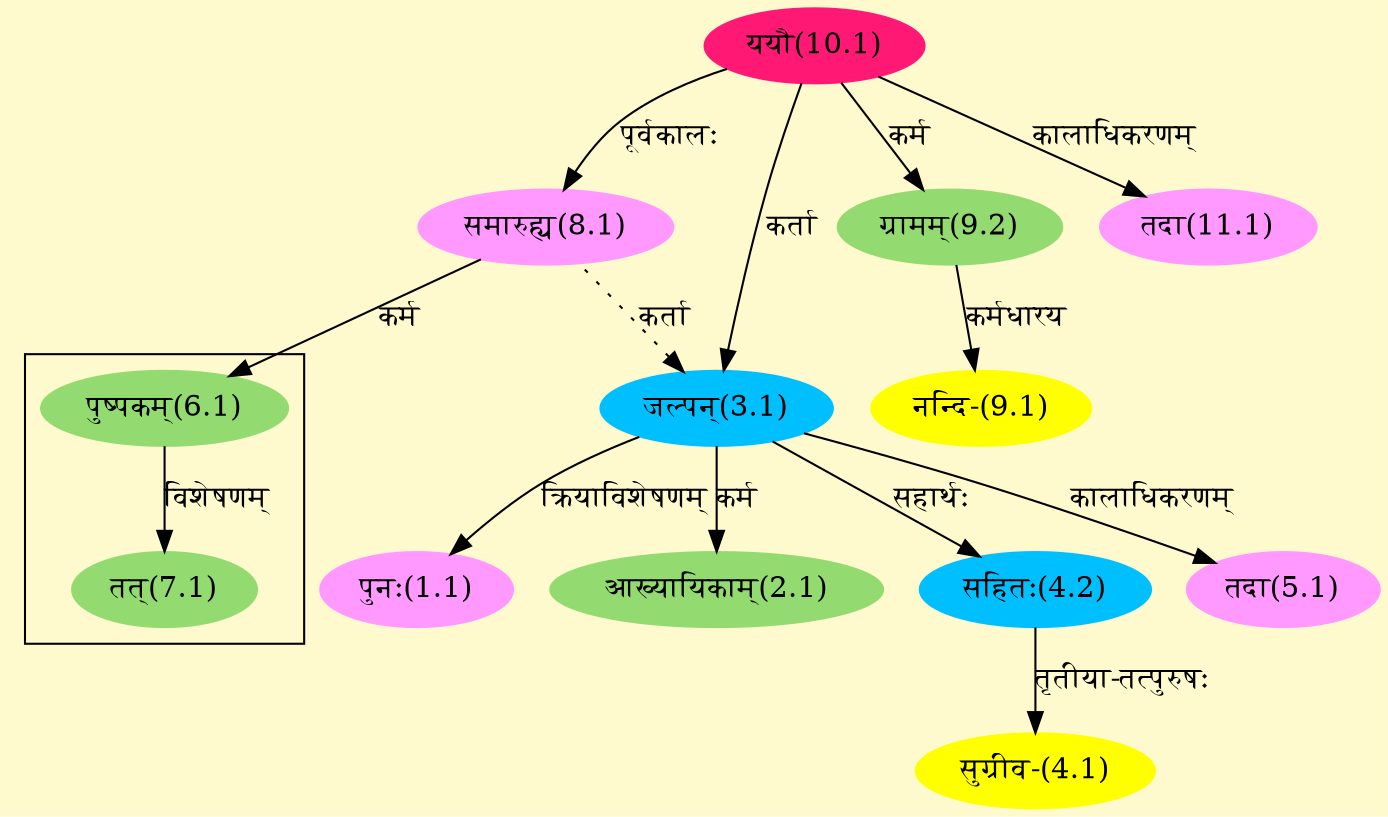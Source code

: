 digraph G{
rankdir=BT;
 compound=true;
 bgcolor="lemonchiffon1";

subgraph cluster_1{
Node7_1 [style=filled, color="#93DB70" label = "तत्(7.1)"]
Node6_1 [style=filled, color="#93DB70" label = "पुष्पकम्(6.1)"]

}
Node1_1 [style=filled, color="#FF99FF" label = "पुनः(1.1)"]
Node3_1 [style=filled, color="#00BFFF" label = "जल्पन्(3.1)"]
Node2_1 [style=filled, color="#93DB70" label = "आख्यायिकाम्(2.1)"]
Node10_1 [style=filled, color="#FF1975" label = "ययौ(10.1)"]
Node8_1 [style=filled, color="#FF99FF" label = "समारुह्य(8.1)"]
Node4_1 [style=filled, color="#FFFF00" label = "सुग्रीव-(4.1)"]
Node4_2 [style=filled, color="#00BFFF" label = "सहितः(4.2)"]
Node5_1 [style=filled, color="#FF99FF" label = "तदा(5.1)"]
Node6_1 [style=filled, color="#93DB70" label = "पुष्पकम्(6.1)"]
Node9_1 [style=filled, color="#FFFF00" label = "नन्दि-(9.1)"]
Node9_2 [style=filled, color="#93DB70" label = "ग्रामम्(9.2)"]
Node [style=filled, color="" label = "()"]
Node11_1 [style=filled, color="#FF99FF" label = "तदा(11.1)"]
/* Start of Relations section */

Node1_1 -> Node3_1 [  label="क्रियाविशेषणम्"  dir="back" ]
Node2_1 -> Node3_1 [  label="कर्म"  dir="back" ]
Node3_1 -> Node10_1 [  label="कर्ता"  dir="back" ]
Node3_1 -> Node8_1 [ style=dotted label="कर्ता"  dir="back" ]
Node4_1 -> Node4_2 [  label="तृतीया-तत्पुरुषः"  dir="back" ]
Node4_2 -> Node3_1 [  label="सहार्थः"  dir="back" ]
Node5_1 -> Node3_1 [  label="कालाधिकरणम्"  dir="back" ]
Node6_1 -> Node8_1 [  label="कर्म"  dir="back" ]
Node7_1 -> Node6_1 [  label="विशेषणम्"  dir="back" ]
Node8_1 -> Node10_1 [  label="पूर्वकालः"  dir="back" ]
Node9_1 -> Node9_2 [  label="कर्मधारय"  dir="back" ]
Node9_2 -> Node10_1 [  label="कर्म"  dir="back" ]
Node11_1 -> Node10_1 [  label="कालाधिकरणम्"  dir="back" ]
}
